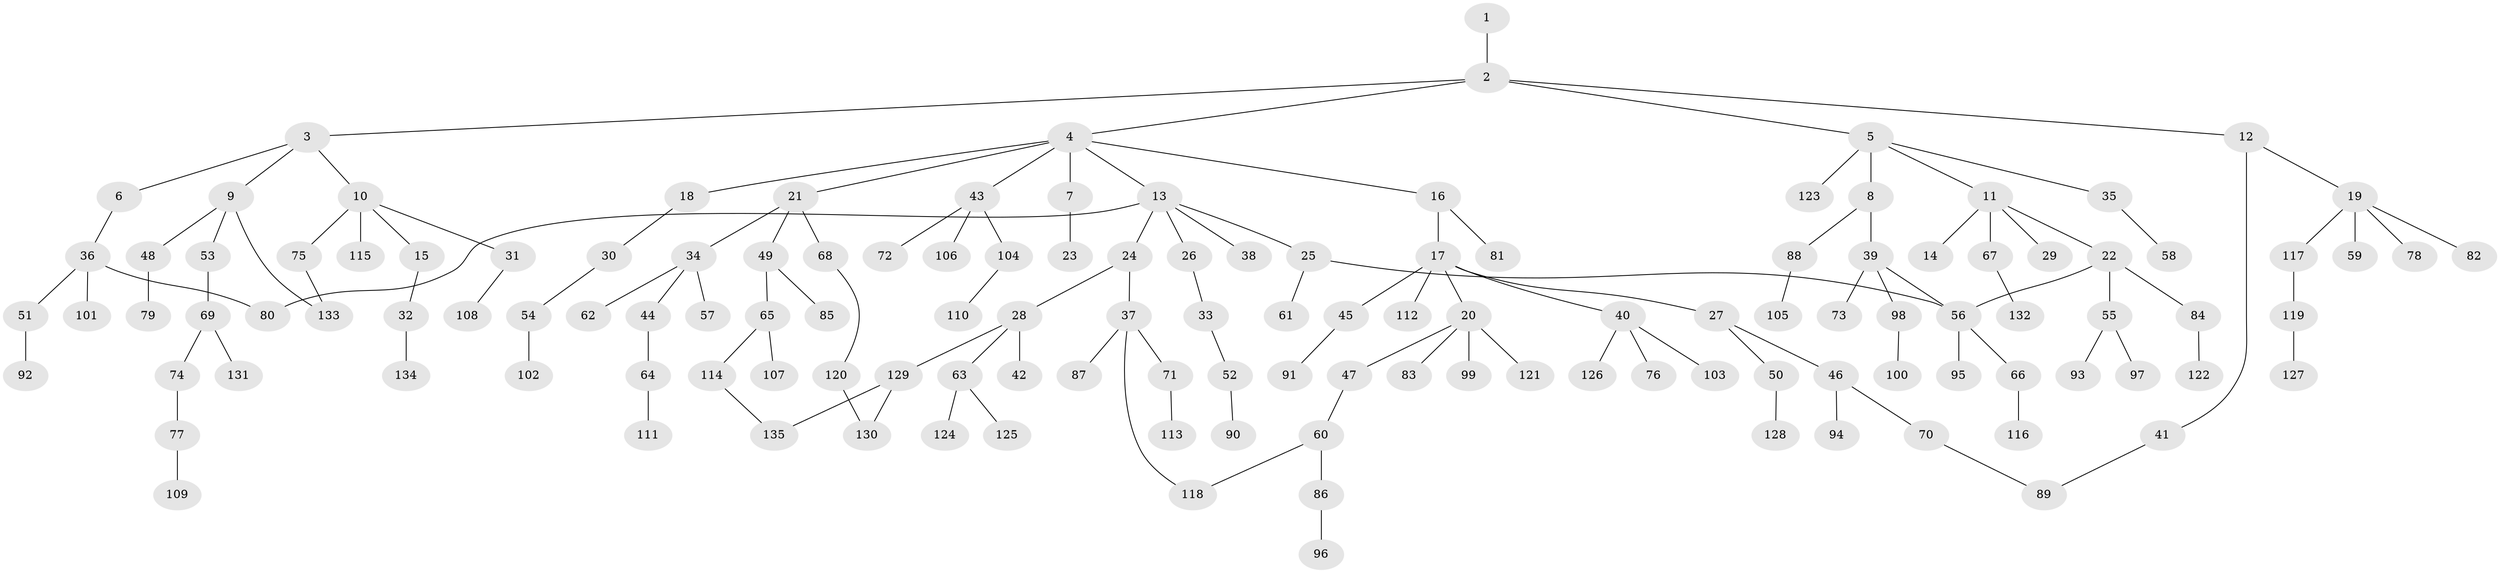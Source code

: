 // Generated by graph-tools (version 1.1) at 2025/25/03/09/25 03:25:34]
// undirected, 135 vertices, 142 edges
graph export_dot {
graph [start="1"]
  node [color=gray90,style=filled];
  1;
  2;
  3;
  4;
  5;
  6;
  7;
  8;
  9;
  10;
  11;
  12;
  13;
  14;
  15;
  16;
  17;
  18;
  19;
  20;
  21;
  22;
  23;
  24;
  25;
  26;
  27;
  28;
  29;
  30;
  31;
  32;
  33;
  34;
  35;
  36;
  37;
  38;
  39;
  40;
  41;
  42;
  43;
  44;
  45;
  46;
  47;
  48;
  49;
  50;
  51;
  52;
  53;
  54;
  55;
  56;
  57;
  58;
  59;
  60;
  61;
  62;
  63;
  64;
  65;
  66;
  67;
  68;
  69;
  70;
  71;
  72;
  73;
  74;
  75;
  76;
  77;
  78;
  79;
  80;
  81;
  82;
  83;
  84;
  85;
  86;
  87;
  88;
  89;
  90;
  91;
  92;
  93;
  94;
  95;
  96;
  97;
  98;
  99;
  100;
  101;
  102;
  103;
  104;
  105;
  106;
  107;
  108;
  109;
  110;
  111;
  112;
  113;
  114;
  115;
  116;
  117;
  118;
  119;
  120;
  121;
  122;
  123;
  124;
  125;
  126;
  127;
  128;
  129;
  130;
  131;
  132;
  133;
  134;
  135;
  1 -- 2;
  2 -- 3;
  2 -- 4;
  2 -- 5;
  2 -- 12;
  3 -- 6;
  3 -- 9;
  3 -- 10;
  4 -- 7;
  4 -- 13;
  4 -- 16;
  4 -- 18;
  4 -- 21;
  4 -- 43;
  5 -- 8;
  5 -- 11;
  5 -- 35;
  5 -- 123;
  6 -- 36;
  7 -- 23;
  8 -- 39;
  8 -- 88;
  9 -- 48;
  9 -- 53;
  9 -- 133;
  10 -- 15;
  10 -- 31;
  10 -- 75;
  10 -- 115;
  11 -- 14;
  11 -- 22;
  11 -- 29;
  11 -- 67;
  12 -- 19;
  12 -- 41;
  13 -- 24;
  13 -- 25;
  13 -- 26;
  13 -- 38;
  13 -- 80;
  15 -- 32;
  16 -- 17;
  16 -- 81;
  17 -- 20;
  17 -- 27;
  17 -- 40;
  17 -- 45;
  17 -- 112;
  18 -- 30;
  19 -- 59;
  19 -- 78;
  19 -- 82;
  19 -- 117;
  20 -- 47;
  20 -- 83;
  20 -- 99;
  20 -- 121;
  21 -- 34;
  21 -- 49;
  21 -- 68;
  22 -- 55;
  22 -- 56;
  22 -- 84;
  24 -- 28;
  24 -- 37;
  25 -- 61;
  25 -- 56;
  26 -- 33;
  27 -- 46;
  27 -- 50;
  28 -- 42;
  28 -- 63;
  28 -- 129;
  30 -- 54;
  31 -- 108;
  32 -- 134;
  33 -- 52;
  34 -- 44;
  34 -- 57;
  34 -- 62;
  35 -- 58;
  36 -- 51;
  36 -- 80;
  36 -- 101;
  37 -- 71;
  37 -- 87;
  37 -- 118;
  39 -- 73;
  39 -- 98;
  39 -- 56;
  40 -- 76;
  40 -- 103;
  40 -- 126;
  41 -- 89;
  43 -- 72;
  43 -- 104;
  43 -- 106;
  44 -- 64;
  45 -- 91;
  46 -- 70;
  46 -- 94;
  47 -- 60;
  48 -- 79;
  49 -- 65;
  49 -- 85;
  50 -- 128;
  51 -- 92;
  52 -- 90;
  53 -- 69;
  54 -- 102;
  55 -- 93;
  55 -- 97;
  56 -- 66;
  56 -- 95;
  60 -- 86;
  60 -- 118;
  63 -- 124;
  63 -- 125;
  64 -- 111;
  65 -- 107;
  65 -- 114;
  66 -- 116;
  67 -- 132;
  68 -- 120;
  69 -- 74;
  69 -- 131;
  70 -- 89;
  71 -- 113;
  74 -- 77;
  75 -- 133;
  77 -- 109;
  84 -- 122;
  86 -- 96;
  88 -- 105;
  98 -- 100;
  104 -- 110;
  114 -- 135;
  117 -- 119;
  119 -- 127;
  120 -- 130;
  129 -- 130;
  129 -- 135;
}
